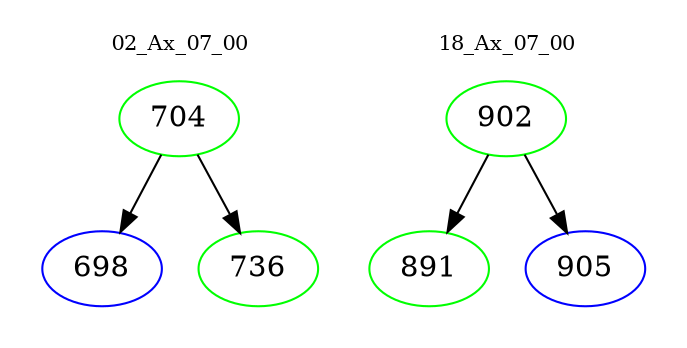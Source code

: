 digraph{
subgraph cluster_0 {
color = white
label = "02_Ax_07_00";
fontsize=10;
T0_704 [label="704", color="green"]
T0_704 -> T0_698 [color="black"]
T0_698 [label="698", color="blue"]
T0_704 -> T0_736 [color="black"]
T0_736 [label="736", color="green"]
}
subgraph cluster_1 {
color = white
label = "18_Ax_07_00";
fontsize=10;
T1_902 [label="902", color="green"]
T1_902 -> T1_891 [color="black"]
T1_891 [label="891", color="green"]
T1_902 -> T1_905 [color="black"]
T1_905 [label="905", color="blue"]
}
}
